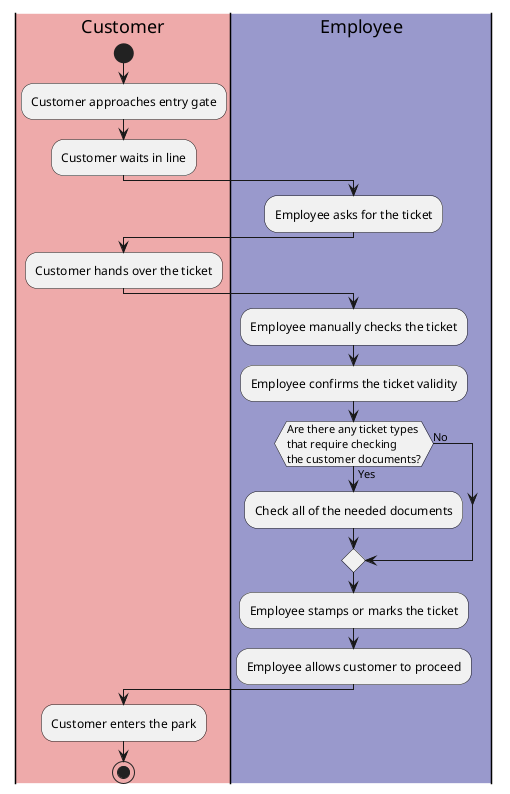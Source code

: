 @startuml TicketCheckingProcess AS-IS

' As-Is Ticket Checking Process
  
|#eeaaaa|Customer|
 start
  :Customer approaches entry gate;
  :Customer waits in line;
|#9999cc|Employee|
  :Employee asks for the ticket;
|Customer|
  :Customer hands over the ticket;
|Employee|
  :Employee manually checks the ticket;
  :Employee confirms the ticket validity;
  if(Are there any ticket types\nthat require checking\nthe customer documents?) then (Yes)
  :Check all of the needed documents;
  ' There should be process for what happens when the customer has no required documents.
  else (No)
  endif
|Employee|
  :Employee stamps or marks the ticket;
  :Employee allows customer to proceed;
|Customer|
  :Customer enters the park;
  stop


@enduml
